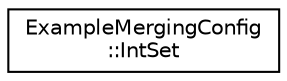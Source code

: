 digraph "Graphical Class Hierarchy"
{
  edge [fontname="Helvetica",fontsize="10",labelfontname="Helvetica",labelfontsize="10"];
  node [fontname="Helvetica",fontsize="10",shape=record];
  rankdir="LR";
  Node0 [label="ExampleMergingConfig\l::IntSet",height=0.2,width=0.4,color="black", fillcolor="white", style="filled",URL="$structkaldi_1_1nnet3_1_1ExampleMergingConfig_1_1IntSet.html"];
}
